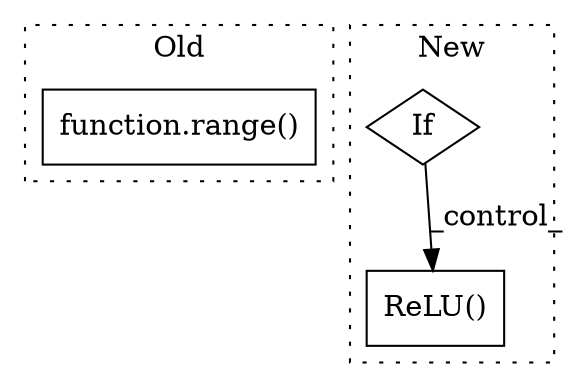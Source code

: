 digraph G {
subgraph cluster0 {
1 [label="function.range()" a="75" s="1716,1723" l="6,1" shape="box"];
label = "Old";
style="dotted";
}
subgraph cluster1 {
2 [label="ReLU()" a="75" s="5407" l="21" shape="box"];
3 [label="If" a="96" s="5008" l="3" shape="diamond"];
label = "New";
style="dotted";
}
3 -> 2 [label="_control_"];
}